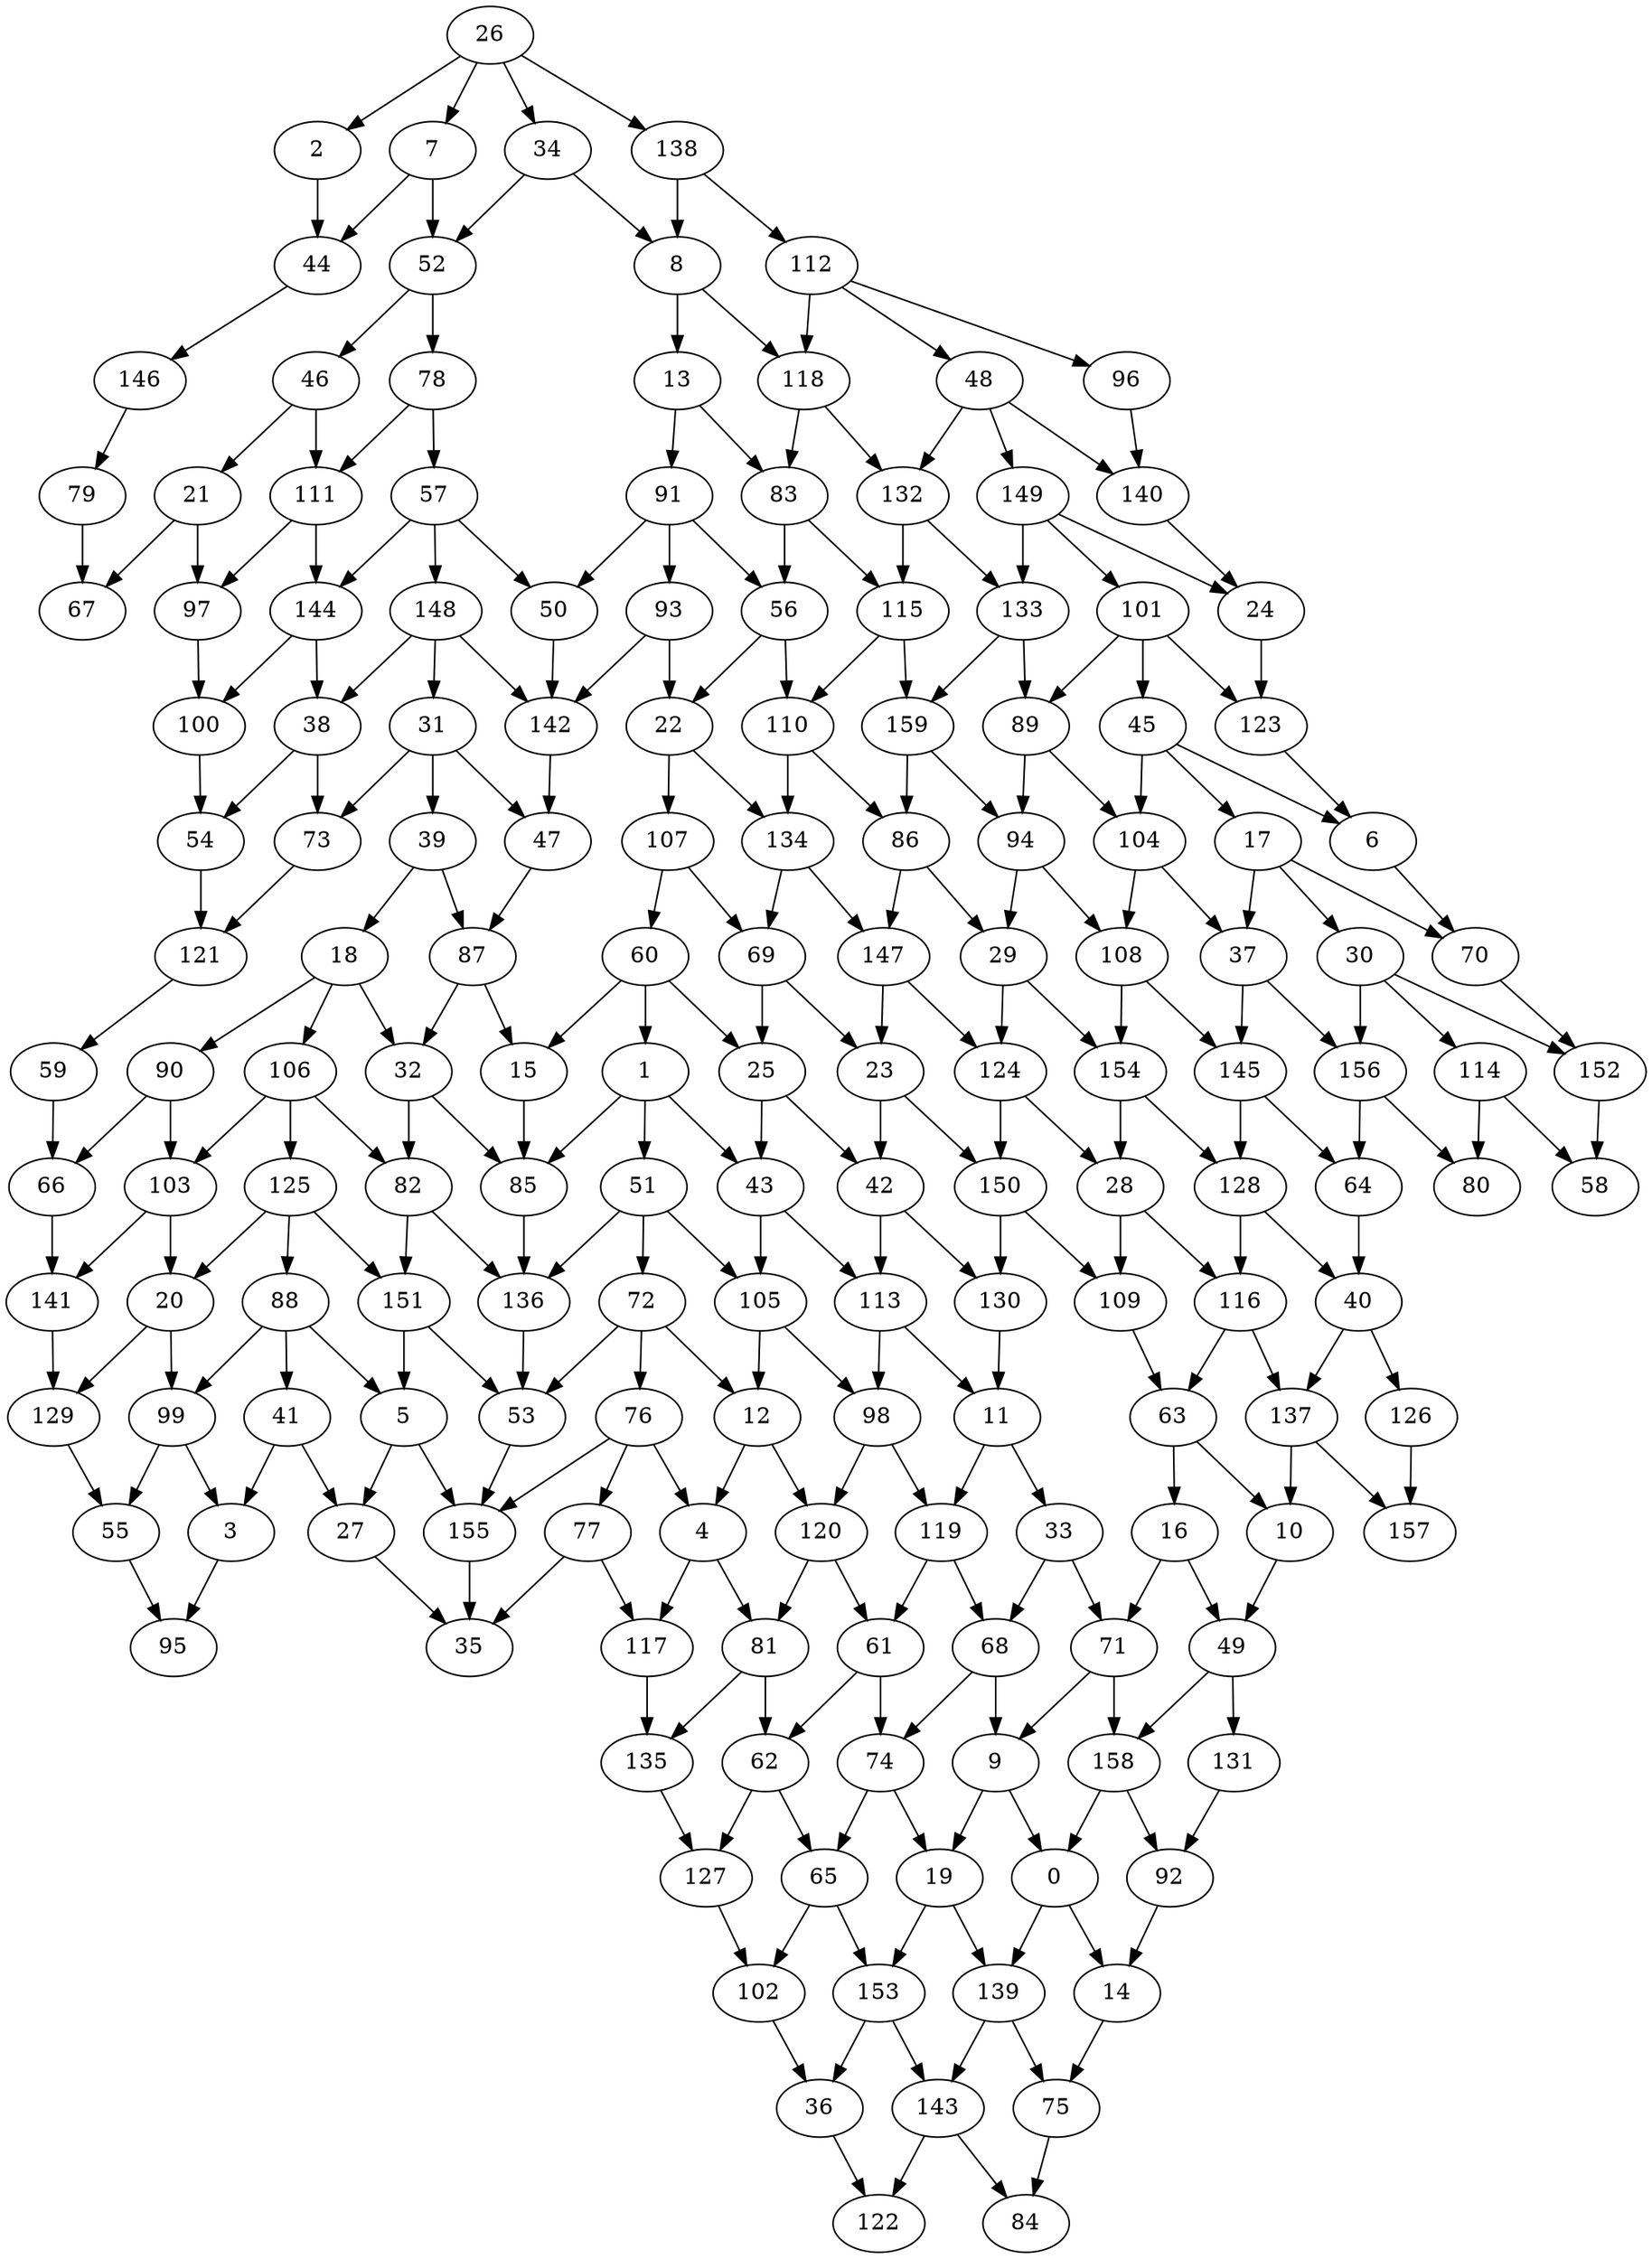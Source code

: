 strict digraph "" {
	0 -> 14;
	0 -> 139;
	1 -> 43;
	1 -> 51;
	1 -> 85;
	2 -> 44;
	3 -> 95;
	4 -> 81;
	4 -> 117;
	5 -> 27;
	5 -> 155;
	6 -> 70;
	7 -> 44;
	7 -> 52;
	8 -> 13;
	8 -> 118;
	9 -> 0;
	9 -> 19;
	10 -> 49;
	11 -> 33;
	11 -> 119;
	12 -> 4;
	12 -> 120;
	13 -> 83;
	13 -> 91;
	14 -> 75;
	15 -> 85;
	16 -> 49;
	16 -> 71;
	17 -> 30;
	17 -> 37;
	17 -> 70;
	18 -> 32;
	18 -> 90;
	18 -> 106;
	19 -> 139;
	19 -> 153;
	20 -> 99;
	20 -> 129;
	21 -> 67;
	21 -> 97;
	22 -> 107;
	22 -> 134;
	23 -> 42;
	23 -> 150;
	24 -> 123;
	25 -> 42;
	25 -> 43;
	26 -> 2;
	26 -> 7;
	26 -> 34;
	26 -> 138;
	27 -> 35;
	28 -> 109;
	28 -> 116;
	29 -> 124;
	29 -> 154;
	30 -> 114;
	30 -> 152;
	30 -> 156;
	31 -> 39;
	31 -> 47;
	31 -> 73;
	32 -> 82;
	32 -> 85;
	33 -> 68;
	33 -> 71;
	34 -> 8;
	34 -> 52;
	36 -> 122;
	37 -> 145;
	37 -> 156;
	38 -> 54;
	38 -> 73;
	39 -> 18;
	39 -> 87;
	40 -> 126;
	40 -> 137;
	41 -> 3;
	41 -> 27;
	42 -> 113;
	42 -> 130;
	43 -> 105;
	43 -> 113;
	44 -> 146;
	45 -> 6;
	45 -> 17;
	45 -> 104;
	46 -> 21;
	46 -> 111;
	47 -> 87;
	48 -> 132;
	48 -> 140;
	48 -> 149;
	49 -> 131;
	49 -> 158;
	50 -> 142;
	51 -> 72;
	51 -> 105;
	51 -> 136;
	52 -> 46;
	52 -> 78;
	53 -> 155;
	54 -> 121;
	55 -> 95;
	56 -> 22;
	56 -> 110;
	57 -> 50;
	57 -> 144;
	57 -> 148;
	59 -> 66;
	60 -> 1;
	60 -> 15;
	60 -> 25;
	61 -> 62;
	61 -> 74;
	62 -> 65;
	62 -> 127;
	63 -> 10;
	63 -> 16;
	64 -> 40;
	65 -> 102;
	65 -> 153;
	66 -> 141;
	68 -> 9;
	68 -> 74;
	69 -> 23;
	69 -> 25;
	70 -> 152;
	71 -> 9;
	71 -> 158;
	72 -> 12;
	72 -> 53;
	72 -> 76;
	73 -> 121;
	74 -> 19;
	74 -> 65;
	75 -> 84;
	76 -> 4;
	76 -> 77;
	76 -> 155;
	77 -> 35;
	77 -> 117;
	78 -> 57;
	78 -> 111;
	79 -> 67;
	81 -> 62;
	81 -> 135;
	82 -> 136;
	82 -> 151;
	83 -> 56;
	83 -> 115;
	85 -> 136;
	86 -> 29;
	86 -> 147;
	87 -> 15;
	87 -> 32;
	88 -> 5;
	88 -> 41;
	88 -> 99;
	89 -> 94;
	89 -> 104;
	90 -> 66;
	90 -> 103;
	91 -> 50;
	91 -> 56;
	91 -> 93;
	92 -> 14;
	93 -> 22;
	93 -> 142;
	94 -> 29;
	94 -> 108;
	96 -> 140;
	97 -> 100;
	98 -> 119;
	98 -> 120;
	99 -> 3;
	99 -> 55;
	100 -> 54;
	101 -> 45;
	101 -> 89;
	101 -> 123;
	102 -> 36;
	103 -> 20;
	103 -> 141;
	104 -> 37;
	104 -> 108;
	105 -> 12;
	105 -> 98;
	106 -> 82;
	106 -> 103;
	106 -> 125;
	107 -> 60;
	107 -> 69;
	108 -> 145;
	108 -> 154;
	109 -> 63;
	110 -> 86;
	110 -> 134;
	111 -> 97;
	111 -> 144;
	112 -> 48;
	112 -> 96;
	112 -> 118;
	113 -> 11;
	113 -> 98;
	114 -> 58;
	114 -> 80;
	115 -> 110;
	115 -> 159;
	116 -> 63;
	116 -> 137;
	117 -> 135;
	118 -> 83;
	118 -> 132;
	119 -> 61;
	119 -> 68;
	120 -> 61;
	120 -> 81;
	121 -> 59;
	123 -> 6;
	124 -> 28;
	124 -> 150;
	125 -> 20;
	125 -> 88;
	125 -> 151;
	126 -> 157;
	127 -> 102;
	128 -> 40;
	128 -> 116;
	129 -> 55;
	130 -> 11;
	131 -> 92;
	132 -> 115;
	132 -> 133;
	133 -> 89;
	133 -> 159;
	134 -> 69;
	134 -> 147;
	135 -> 127;
	136 -> 53;
	137 -> 10;
	137 -> 157;
	138 -> 8;
	138 -> 112;
	139 -> 75;
	139 -> 143;
	140 -> 24;
	141 -> 129;
	142 -> 47;
	143 -> 84;
	143 -> 122;
	144 -> 38;
	144 -> 100;
	145 -> 64;
	145 -> 128;
	146 -> 79;
	147 -> 23;
	147 -> 124;
	148 -> 31;
	148 -> 38;
	148 -> 142;
	149 -> 24;
	149 -> 101;
	149 -> 133;
	150 -> 109;
	150 -> 130;
	151 -> 5;
	151 -> 53;
	152 -> 58;
	153 -> 36;
	153 -> 143;
	154 -> 28;
	154 -> 128;
	155 -> 35;
	156 -> 64;
	156 -> 80;
	158 -> 0;
	158 -> 92;
	159 -> 86;
	159 -> 94;
}
